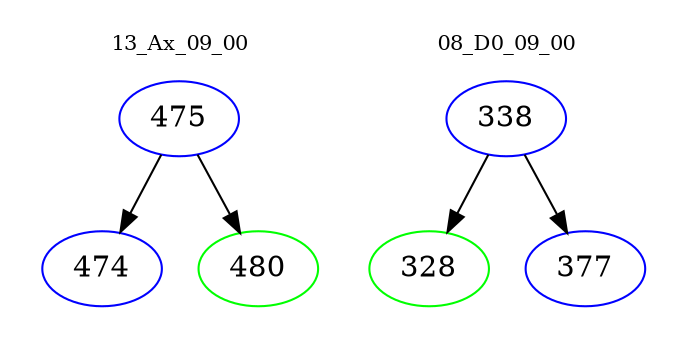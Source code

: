 digraph{
subgraph cluster_0 {
color = white
label = "13_Ax_09_00";
fontsize=10;
T0_475 [label="475", color="blue"]
T0_475 -> T0_474 [color="black"]
T0_474 [label="474", color="blue"]
T0_475 -> T0_480 [color="black"]
T0_480 [label="480", color="green"]
}
subgraph cluster_1 {
color = white
label = "08_D0_09_00";
fontsize=10;
T1_338 [label="338", color="blue"]
T1_338 -> T1_328 [color="black"]
T1_328 [label="328", color="green"]
T1_338 -> T1_377 [color="black"]
T1_377 [label="377", color="blue"]
}
}
